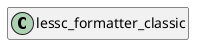 @startuml
set namespaceSeparator \\
hide members
hide << alias >> circle

class lessc_formatter_classic
@enduml
